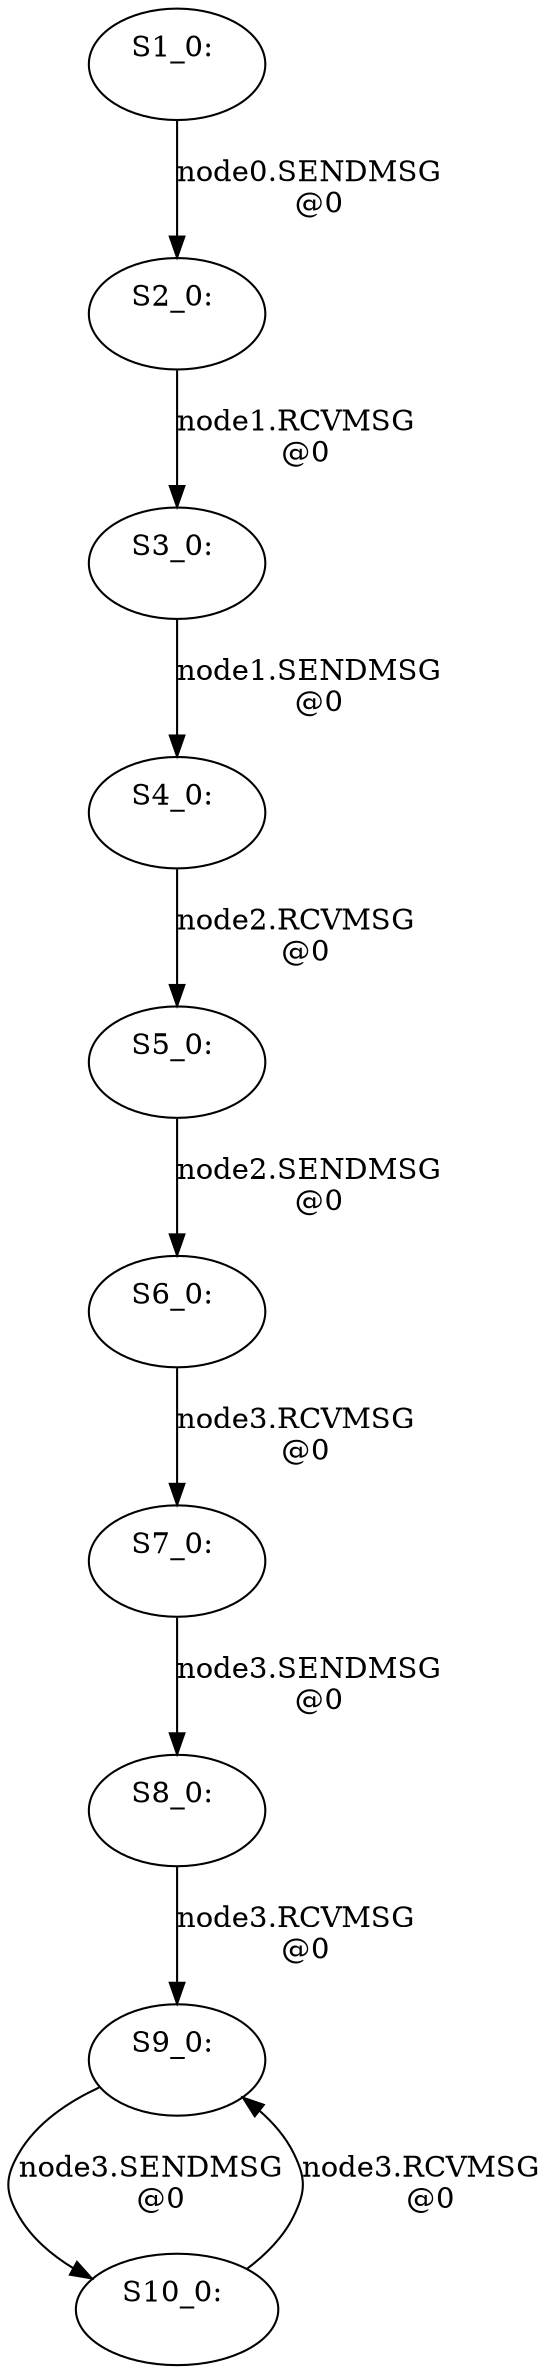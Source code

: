 digraph html {
S1_0[label="S1_0: \n "];
S2_0[label="S2_0: \n "];
S1_0 -> S2_0[label="node0.SENDMSG \n @0"];
S3_0[label="S3_0: \n "];
S2_0 -> S3_0[label="node1.RCVMSG \n @0"];
S4_0[label="S4_0: \n "];
S3_0 -> S4_0[label="node1.SENDMSG \n @0"];
S5_0[label="S5_0: \n "];
S4_0 -> S5_0[label="node2.RCVMSG \n @0"];
S6_0[label="S6_0: \n "];
S5_0 -> S6_0[label="node2.SENDMSG \n @0"];
S7_0[label="S7_0: \n "];
S6_0 -> S7_0[label="node3.RCVMSG \n @0"];
S8_0[label="S8_0: \n "];
S7_0 -> S8_0[label="node3.SENDMSG \n @0"];
S9_0[label="S9_0: \n "];
S8_0 -> S9_0[label="node3.RCVMSG \n @0"];
S10_0[label="S10_0: \n "];
S9_0 -> S10_0[label="node3.SENDMSG \n @0"];
S10_0 -> S9_0[label="node3.RCVMSG \n @0"];
}